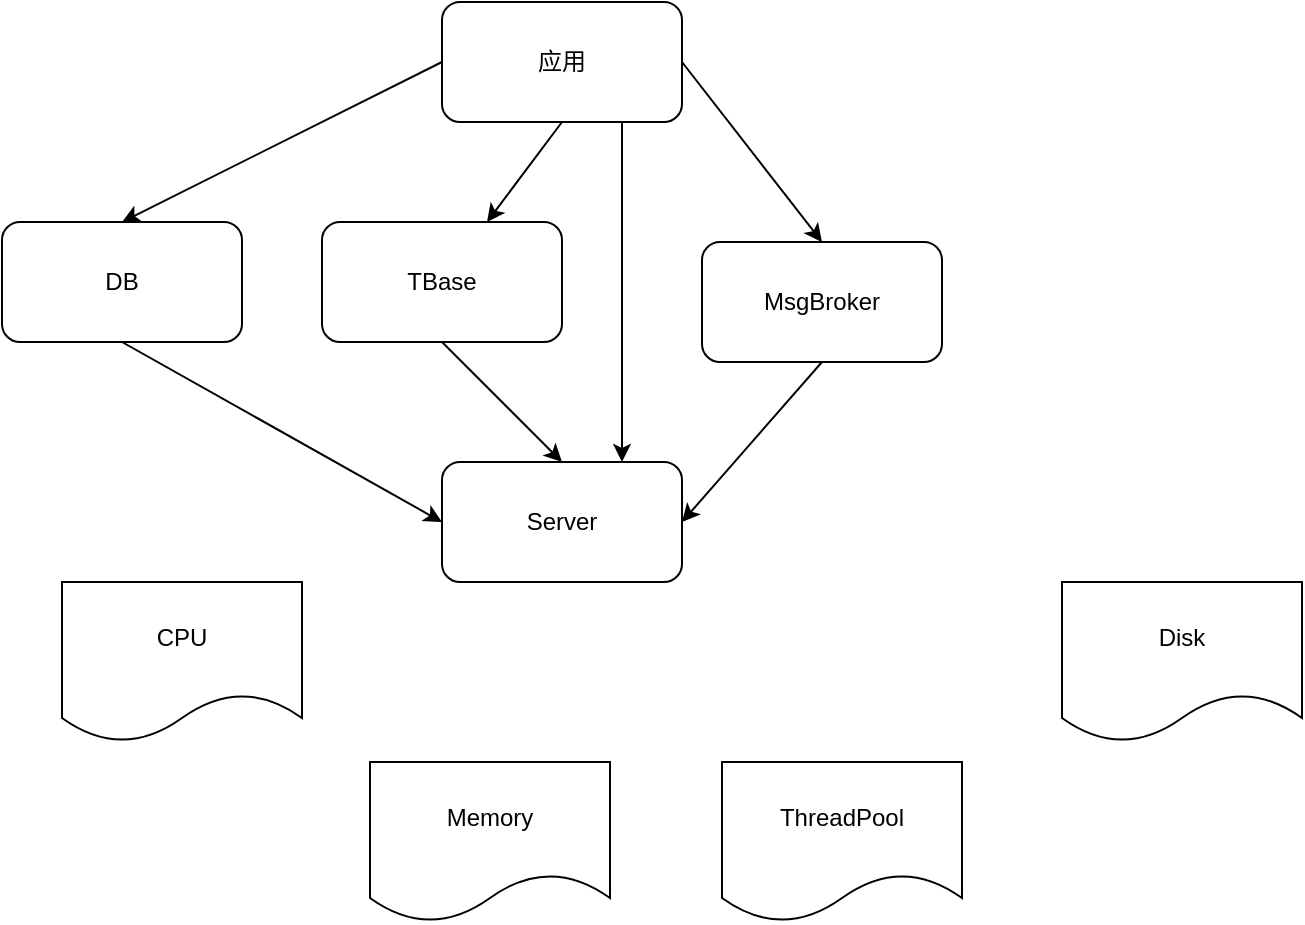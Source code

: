 <mxfile version="12.8.8" type="github">
  <diagram id="mk-U-DFlBIRW2ogVBJvf" name="Page-1">
    <mxGraphModel dx="807" dy="691" grid="1" gridSize="10" guides="1" tooltips="1" connect="1" arrows="1" fold="1" page="1" pageScale="1" pageWidth="827" pageHeight="1169" math="0" shadow="0">
      <root>
        <mxCell id="0" />
        <mxCell id="1" parent="0" />
        <mxCell id="mcjM3WxaXfCdPP4OPlHP-7" style="rounded=0;orthogonalLoop=1;jettySize=auto;html=1;exitX=0;exitY=0.5;exitDx=0;exitDy=0;entryX=0.5;entryY=0;entryDx=0;entryDy=0;" edge="1" parent="1" source="mcjM3WxaXfCdPP4OPlHP-1" target="mcjM3WxaXfCdPP4OPlHP-3">
          <mxGeometry relative="1" as="geometry" />
        </mxCell>
        <mxCell id="mcjM3WxaXfCdPP4OPlHP-8" style="rounded=0;orthogonalLoop=1;jettySize=auto;html=1;exitX=1;exitY=0.5;exitDx=0;exitDy=0;entryX=0.5;entryY=0;entryDx=0;entryDy=0;" edge="1" parent="1" source="mcjM3WxaXfCdPP4OPlHP-1" target="mcjM3WxaXfCdPP4OPlHP-4">
          <mxGeometry relative="1" as="geometry" />
        </mxCell>
        <mxCell id="mcjM3WxaXfCdPP4OPlHP-9" style="rounded=0;orthogonalLoop=1;jettySize=auto;html=1;exitX=0.5;exitY=1;exitDx=0;exitDy=0;" edge="1" parent="1" source="mcjM3WxaXfCdPP4OPlHP-1" target="mcjM3WxaXfCdPP4OPlHP-2">
          <mxGeometry relative="1" as="geometry" />
        </mxCell>
        <mxCell id="mcjM3WxaXfCdPP4OPlHP-10" style="rounded=0;orthogonalLoop=1;jettySize=auto;html=1;exitX=0.75;exitY=1;exitDx=0;exitDy=0;entryX=0.75;entryY=0;entryDx=0;entryDy=0;" edge="1" parent="1" source="mcjM3WxaXfCdPP4OPlHP-1" target="mcjM3WxaXfCdPP4OPlHP-5">
          <mxGeometry relative="1" as="geometry" />
        </mxCell>
        <mxCell id="mcjM3WxaXfCdPP4OPlHP-1" value="应用" style="rounded=1;whiteSpace=wrap;html=1;" vertex="1" parent="1">
          <mxGeometry x="330" y="340" width="120" height="60" as="geometry" />
        </mxCell>
        <mxCell id="mcjM3WxaXfCdPP4OPlHP-13" style="edgeStyle=none;rounded=0;orthogonalLoop=1;jettySize=auto;html=1;exitX=0.5;exitY=1;exitDx=0;exitDy=0;entryX=0.5;entryY=0;entryDx=0;entryDy=0;" edge="1" parent="1" source="mcjM3WxaXfCdPP4OPlHP-2" target="mcjM3WxaXfCdPP4OPlHP-5">
          <mxGeometry relative="1" as="geometry" />
        </mxCell>
        <mxCell id="mcjM3WxaXfCdPP4OPlHP-2" value="TBase" style="rounded=1;whiteSpace=wrap;html=1;" vertex="1" parent="1">
          <mxGeometry x="270" y="450" width="120" height="60" as="geometry" />
        </mxCell>
        <mxCell id="mcjM3WxaXfCdPP4OPlHP-11" style="rounded=0;orthogonalLoop=1;jettySize=auto;html=1;exitX=0.5;exitY=1;exitDx=0;exitDy=0;entryX=0;entryY=0.5;entryDx=0;entryDy=0;" edge="1" parent="1" source="mcjM3WxaXfCdPP4OPlHP-3" target="mcjM3WxaXfCdPP4OPlHP-5">
          <mxGeometry relative="1" as="geometry" />
        </mxCell>
        <mxCell id="mcjM3WxaXfCdPP4OPlHP-3" value="DB" style="rounded=1;whiteSpace=wrap;html=1;" vertex="1" parent="1">
          <mxGeometry x="110" y="450" width="120" height="60" as="geometry" />
        </mxCell>
        <mxCell id="mcjM3WxaXfCdPP4OPlHP-12" style="rounded=0;orthogonalLoop=1;jettySize=auto;html=1;exitX=0.5;exitY=1;exitDx=0;exitDy=0;entryX=1;entryY=0.5;entryDx=0;entryDy=0;" edge="1" parent="1" source="mcjM3WxaXfCdPP4OPlHP-4" target="mcjM3WxaXfCdPP4OPlHP-5">
          <mxGeometry relative="1" as="geometry" />
        </mxCell>
        <mxCell id="mcjM3WxaXfCdPP4OPlHP-4" value="MsgBroker" style="rounded=1;whiteSpace=wrap;html=1;" vertex="1" parent="1">
          <mxGeometry x="460" y="460" width="120" height="60" as="geometry" />
        </mxCell>
        <mxCell id="mcjM3WxaXfCdPP4OPlHP-5" value="Server" style="rounded=1;whiteSpace=wrap;html=1;" vertex="1" parent="1">
          <mxGeometry x="330" y="570" width="120" height="60" as="geometry" />
        </mxCell>
        <mxCell id="mcjM3WxaXfCdPP4OPlHP-14" value="CPU" style="shape=document;whiteSpace=wrap;html=1;boundedLbl=1;" vertex="1" parent="1">
          <mxGeometry x="140" y="630" width="120" height="80" as="geometry" />
        </mxCell>
        <mxCell id="mcjM3WxaXfCdPP4OPlHP-15" value="Memory" style="shape=document;whiteSpace=wrap;html=1;boundedLbl=1;" vertex="1" parent="1">
          <mxGeometry x="294" y="720" width="120" height="80" as="geometry" />
        </mxCell>
        <mxCell id="mcjM3WxaXfCdPP4OPlHP-16" value="ThreadPool" style="shape=document;whiteSpace=wrap;html=1;boundedLbl=1;" vertex="1" parent="1">
          <mxGeometry x="470" y="720" width="120" height="80" as="geometry" />
        </mxCell>
        <mxCell id="mcjM3WxaXfCdPP4OPlHP-17" value="Disk" style="shape=document;whiteSpace=wrap;html=1;boundedLbl=1;" vertex="1" parent="1">
          <mxGeometry x="640" y="630" width="120" height="80" as="geometry" />
        </mxCell>
      </root>
    </mxGraphModel>
  </diagram>
</mxfile>
